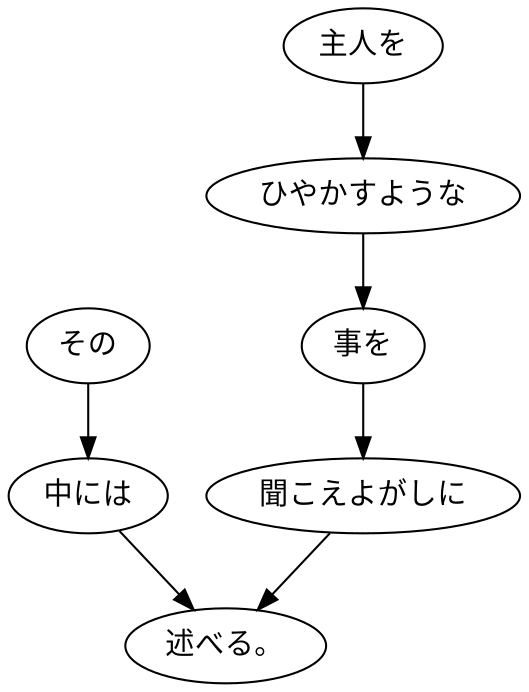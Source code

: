 digraph graph4832 {
	node0 [label="その"];
	node1 [label="中には"];
	node2 [label="主人を"];
	node3 [label="ひやかすような"];
	node4 [label="事を"];
	node5 [label="聞こえよがしに"];
	node6 [label="述べる。"];
	node0 -> node1;
	node1 -> node6;
	node2 -> node3;
	node3 -> node4;
	node4 -> node5;
	node5 -> node6;
}
